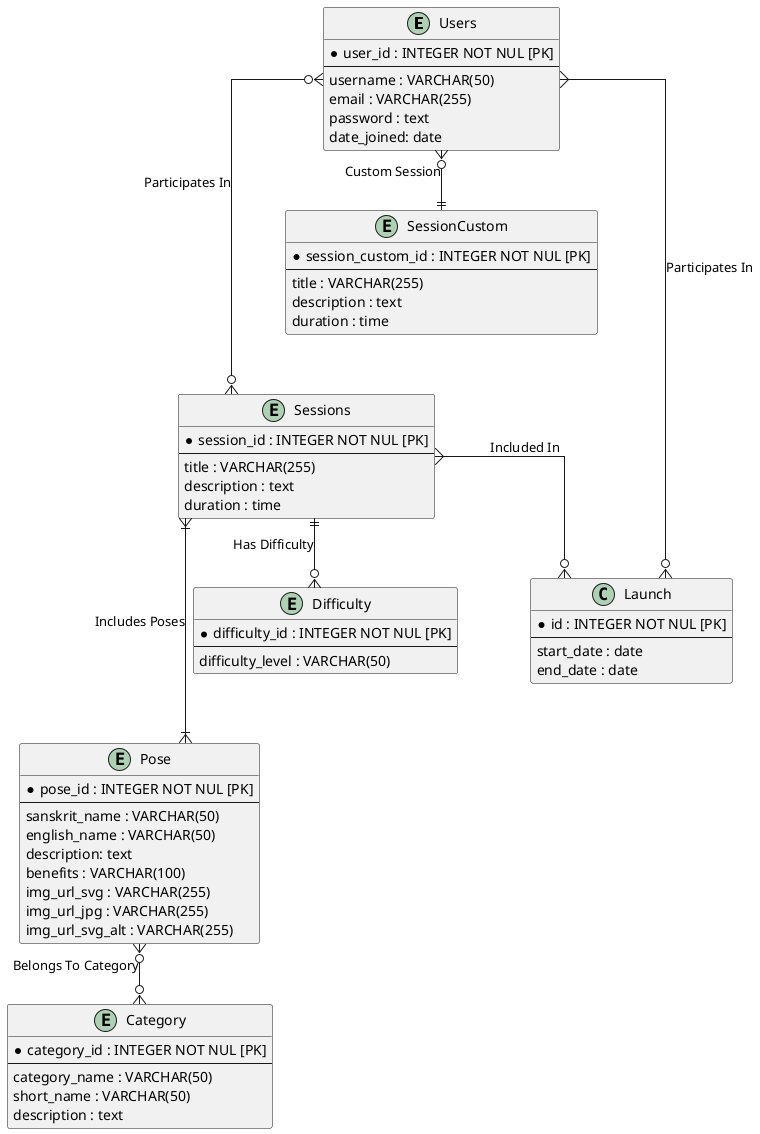 @startuml
' hide the spot
' hide circle

' avoid problems with angled crows feet
skinparam linetype ortho

entity "Users" as users {
  *user_id : INTEGER NOT NUL [PK]
  --
  username : VARCHAR(50)
  email : VARCHAR(255)
  password : text
  date_joined: date
}

entity "Pose" as pose {
  *pose_id : INTEGER NOT NUL [PK]
  --
  sanskrit_name : VARCHAR(50)
  english_name : VARCHAR(50)
  description: text
  benefits : VARCHAR(100)
  img_url_svg : VARCHAR(255)
  img_url_jpg : VARCHAR(255)
  img_url_svg_alt : VARCHAR(255)
}

entity "Category" as category {
  *category_id : INTEGER NOT NUL [PK]
  --
  category_name : VARCHAR(50)
  short_name : VARCHAR(50)
  description : text
}

entity "Difficulty" as difficulty {
  *difficulty_id : INTEGER NOT NUL [PK]
  --
  difficulty_level : VARCHAR(50)
}

entity "Sessions" as sessions {
  *session_id : INTEGER NOT NUL [PK]
  --
  title : VARCHAR(255)
  description : text
  duration : time
}

entity "SessionCustom" as sessionCustom {
  *session_custom_id : INTEGER NOT NUL [PK]
  --
  title : VARCHAR(255)
  description : text
  duration : time
}

class "Launch" as launch {
  *id : INTEGER NOT NUL [PK]
  --
  start_date : date
  end_date : date
}

users }o---o{ sessions : Participates In
users }o--|| sessionCustom : Custom Session
sessions }|---|{ pose : Includes Poses
sessions ||--o{ difficulty : Has Difficulty
pose }o--o{ category : Belongs To Category

users }--o{ launch : Participates In
sessions }--o{ launch : Included In

@enduml